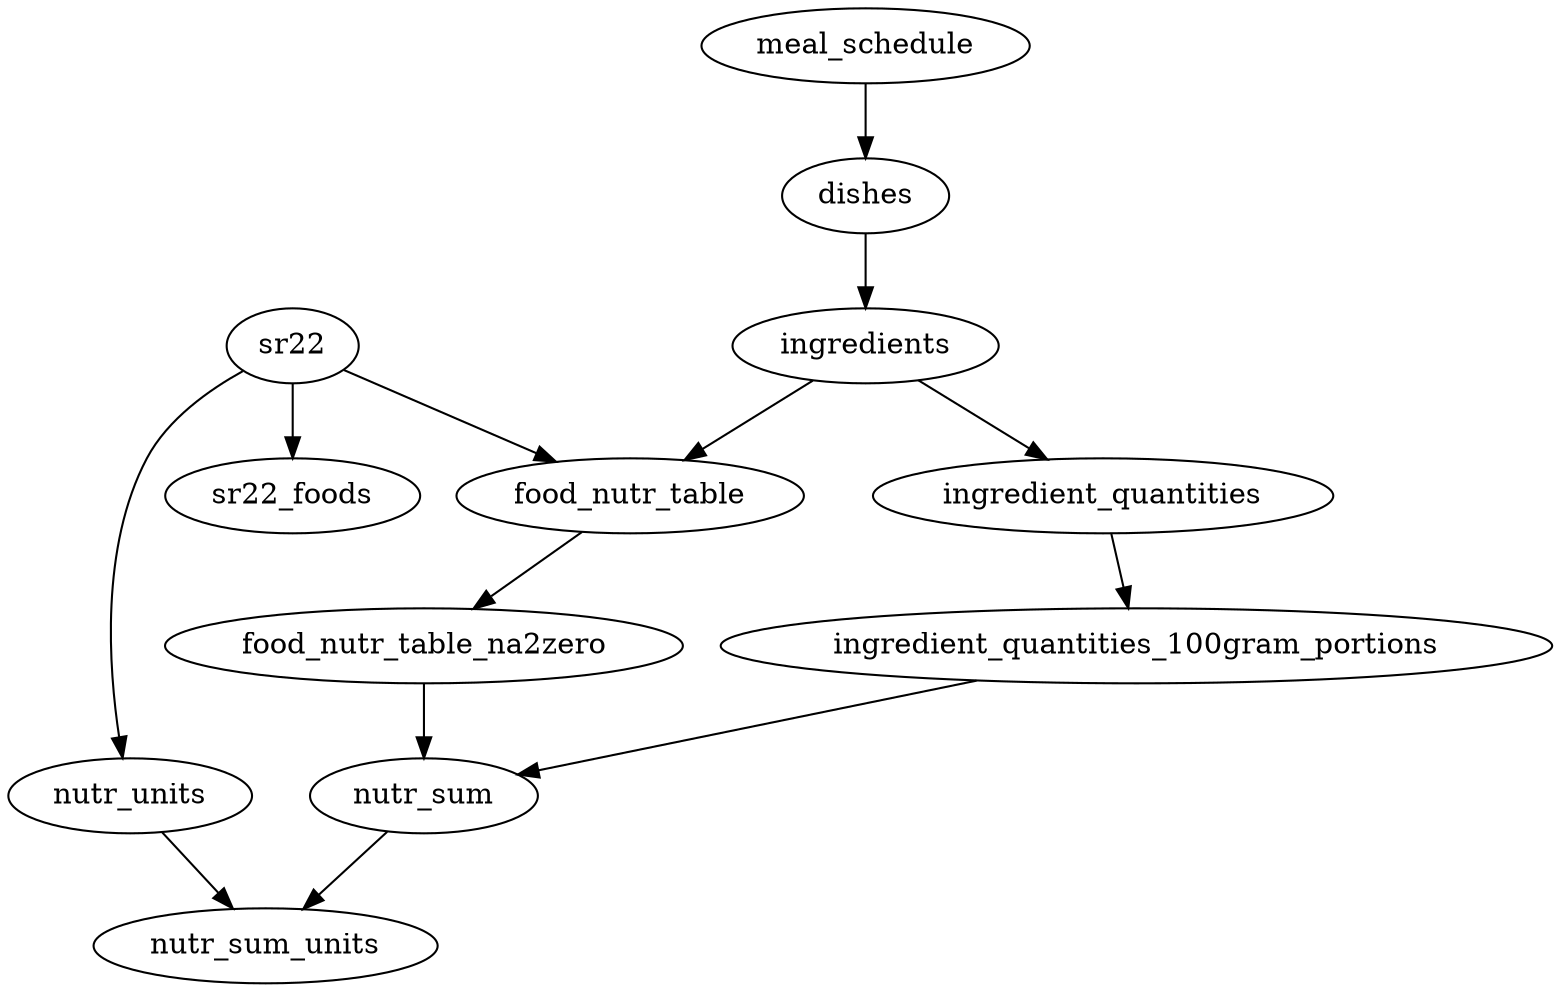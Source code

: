 #load_sr22_data <- function(zipfile) {
#  tmpdir <- tempdir()
#  unzip(zipfile,exdir=tmpdir)
#  column_names <- list(FOOD_DES = c("NDB_No", "FdGrp_Cd", "Long_Desc", "Shrt_Desc",
#    "ComName", "ManufacName", "Survey", "Ref_desc", "Refuse", 
#    "SciName", "N_Factor", "Pro_Factor", "Fat_Factor", "CHO_Factor"), 
#    FD_GROUP = c("FdGrp_Cd", "FdGrp_Desc"), NUT_DATA = c("NDB_No", 
#        "Nutr_No", "Nutr_Val", "Num_Data_Pts", "Std_Error", "Src_Cd", 
#        "Deriv_Cd", "Ref_NDB_No", "Add_Nutr_Mark", "Num_Studies", 
#        "Min", "Max", "DF", "Low_EB", "Up_EB", "Stat_cmt", "CC"), 
#    NUTR_DEF = c("Nutr_No", "Units", "Tagname", "NutrDesc", "Num_Dec", 
#        "SR_Order"), SRC_CD = c("Src_Cd", "SrcCd_Desc"), DERIV_CD = c("Deriv_Cd", 
#        "Deriv_Desc"), WEIGHT = c("NDB_No", "Seq", "Amount", 
#        "Msre_Desc", "Gm_Wgt", "Num_Data_Pts", "Std_Dev"), FOOTNOTE = c("NDB_No", 
#        "Footnt_No", "Footnt_Typ", "Nutr_No", "Footnt_Txt"), 
#    DATASRCLN = c("NDB_No", "Nutr_No", "DataSrc_ID"), DATA_SRC = c("DataSrc_ID", 
#        "Authors", "Title", "Year", "Journal", "Vol_City", "Issue_State", 
#        "Start_Page", "End_Page"))
#  foodData = list()
#  files = c("FOOD_DES", "NUT_DATA", "WEIGHT", "FOOTNOTE", "FD_GROUP", "NUTR_DEF", "SRC_CD", "DERIV_CD", "DATA_SRC", "DATSRCLN")
#  for (file in files) {
#    foodData[[file]] = read.table(file.path(tmpdir,paste(file,"txt",sep=".")),sep="^",quote="~")
#    colnames(foodData[[file]]) = column_names[[file]]
#  }
#  foodData
#}
#
#
#lookup_food_nutrition_data <- function(sr22,pattern) {
#  index <- grep(pattern,sr22[['FOOD_DES']][,'Long_Desc'])
#  if(length(index)>1) {
#    warning("food description pattern matched multiple items")
#  } 
#  lapply(index, function(i) {
#    with(sr22,merge(NUTR_DEF[,c('Nutr_No','NutrDesc','Units')],merge(FOOD_DES[i,c('NDB_No','Shrt_Desc','Long_Desc')],NUT_DATA[,c('Nutr_No','NDB_No','Nutr_Val')],by='NDB_No'),by='Nutr_No'))
#  })
#}
#
#food_nutr_table <- function(ingredients,sr22) {
#  Nutr_Nos <- sr22[['NUTR_DEF']][,'Nutr_No']
#  food_nutr_table <- matrix(NA,nrow=nrow(ingredients),ncol=length(Nutr_Nos))
#  index <- vector(length=nrow(ingredients))
#  for (i in 1:nrow(ingredients)) {
#    matches <- grep(ingredients[i,1],sr22[['FOOD_DES']][,'Shrt_Desc'],ignore.case=TRUE)
#    if(length(matches)>1) {
#      warning("food description pattern matched multiple items")
#    } 
#    index[i] <- matches[1]
#    NDB_No <- sr22[['FOOD_DES']][matches[1],'NDB_No']
##    food_nutr_table[[i]] = with(sr22,c(levels(FOOD_DES[matches[1],'Shrt_Desc'])[FOOD_DES[matches[1],'Shrt_Desc']],sapply(Nutr_Nos,function(id) { val <- NUT_DATA[which(NUT_DATA[,'Nutr_No']==id & NUT_DATA[,'NDB_No']==NDB_No),'Nutr_Val']; if(length(val)==0) {val <- NA}; return(val)  })))
#    food_nutr_table[i,] = with(sr22,sapply(Nutr_Nos,function(id) { val <- NUT_DATA[which(NUT_DATA[,'Nutr_No']==id & NUT_DATA[,'NDB_No']==NDB_No),'Nutr_Val']; if(length(val)==0) {val <- NA}; return(val)  }))
#  }
#  colnames(food_nutr_table) <- levels(sr22[['NUTR_DEF']][,'NutrDesc'])[sr22[['NUTR_DEF']][,'NutrDesc']]
##  food_nutr_table <- as.data.frame(food_nutr_table)
##  food_nutr_table[['Shrt_Desc']] <- with(sr22,levels(FOOD_DES[index,"Shrt_Desc"])[FOOD_DES[index,"Shrt_Desc"]])
#  food_nutr_table
#}
#get_foods <- function(sr22) {
#  with(sr22,FOOD_DES[,c('Shrt_Desc','Long_Desc')])
#}
#convertTo100g <- function(x) {
#  if(is.factor(x)) { x <- levels(x)[x] }
#  out = vector(length=length(x))
#  msmts = strsplit(x," ")
#  conv=list(kg=10,lb=4.53,gal=37.8,cup=2.36,tbsp=0.1475)
#  for (i in 1:length(msmts)) {
#    if(msmts[[i]][2] %in% names(conv)) {
#      out[i] <- conv[[msmts[[i]][2]]]*as.numeric(msmts[[i]][1])
#    } else {
#      out[i] <- NA
#    }
#  }
#  out
#}
#na.tozero <- function(x) {
#  x[is.na(x)] <- 0
#  x
#}
#NUTR_DEF_units <- function(sr22) {
#  with(sr22,NUTR_DEF[,'Units'])
#}
#unitize <- function(nutr_sum,units) {
#  out <- paste(nutr_sum,units)
#  names(out) <- colnames(nutr_sum)
#  out
#}
#lapply.matrix_mult <- function(x,y) {
#  out <- list()
#  for (i in 1:length(x)) {
#    out[[i]] <- x[[i]]%*%y[[i]]
#  }
#  out
#}
#lapply.mult <- function(x,y) {
#  out <- list()
#  for (i in 1:length(x)) {
#    out[[i]] <- x[[i]]*y[[i]]
#  }
#  out
#}

digraph diet_analysis {
  sr22 [call="load_sr22_data", zipfile="'sr22.ZIP'"]
  meal_schedule [call="read.delim", sep="';'", file="'meal_schedule.txt'",header=FALSE,stringsAsFactors=FALSE]
  dishes [expression="x[[1]]"]
  meal_schedule -> dishes [arg=x]
  ingredients [call="lapply",FUN="'read.delim'",sep="';'",header=FALSE]
  dishes -> ingredients [arg=X]
//  ingredients [call="read.delim", sep="';'", file="'IB_kitchen.txt'",header=FALSE]
  ingredient_quantities [call="lapply",FUN="'[['",i=2]
  ingredients -> ingredient_quantities [arg="X"]
  ingredient_quantities_100gram_portions [call="lapply",FUN="convertTo100g"]
  ingredient_quantities -> ingredient_quantities_100gram_portions [arg=X]
  sr22_foods [call=get_foods]
  sr22 -> sr22_foods [arg="sr22"]
  food_nutr_table [call="lapply",FUN="food_nutr_table"]
  ingredients -> food_nutr_table [arg=X]
  sr22 -> food_nutr_table [arg=sr22]
  food_nutr_table_na2zero [call="lapply",FUN="na.tozero"]
  food_nutr_table -> food_nutr_table_na2zero [arg=X]
  nutr_sum [call="lapply.matrix_mult"]
  ingredient_quantities_100gram_portions -> nutr_sum [arg=x]
  food_nutr_table_na2zero -> nutr_sum [arg=y]
  nutr_units [call=NUTR_DEF_units]
  sr22 -> nutr_units [arg=sr22]
//  nutr_sum_units [call="paste"]
//  nutr_sum -> nutr_sum_units [arg=x]
//  nutr_units -> nutr_sum_units [arg=y]
  nutr_sum_units [call="unitize"]
  nutr_sum -> nutr_sum_units [arg=nutr_sum]
  nutr_units -> nutr_sum_units [arg=units]
}

